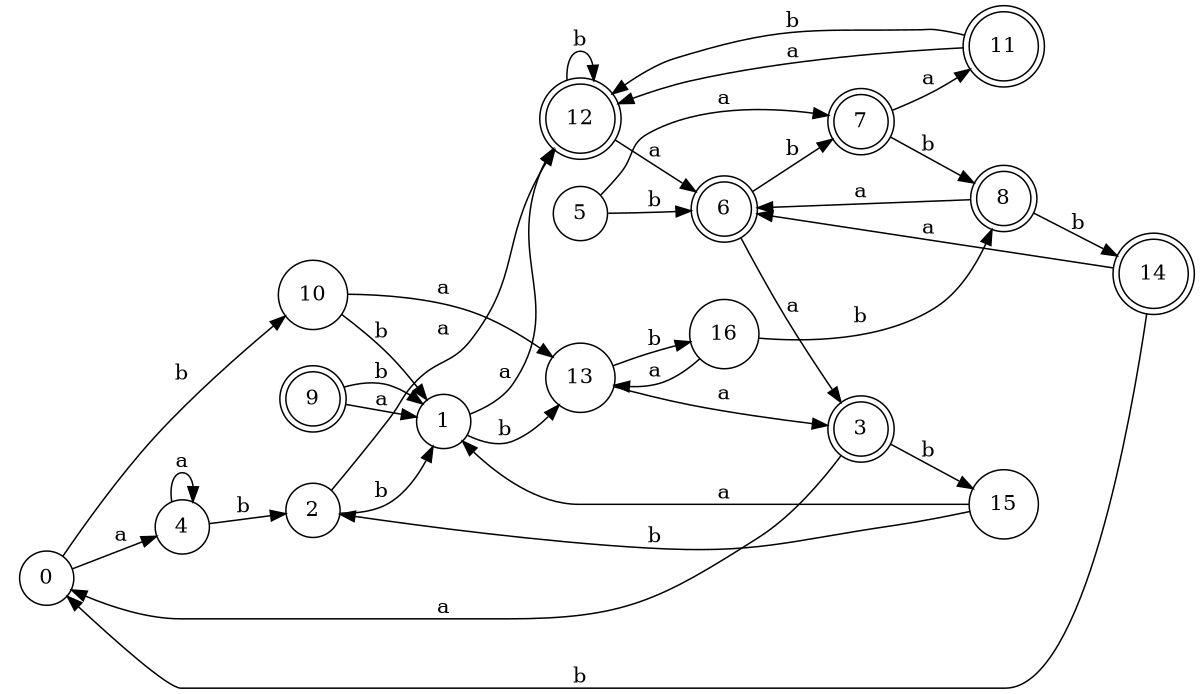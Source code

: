 digraph n14_5 {
__start0 [label="" shape="none"];

rankdir=LR;
size="8,5";

s0 [style="filled", color="black", fillcolor="white" shape="circle", label="0"];
s1 [style="filled", color="black", fillcolor="white" shape="circle", label="1"];
s2 [style="filled", color="black", fillcolor="white" shape="circle", label="2"];
s3 [style="rounded,filled", color="black", fillcolor="white" shape="doublecircle", label="3"];
s4 [style="filled", color="black", fillcolor="white" shape="circle", label="4"];
s5 [style="filled", color="black", fillcolor="white" shape="circle", label="5"];
s6 [style="rounded,filled", color="black", fillcolor="white" shape="doublecircle", label="6"];
s7 [style="rounded,filled", color="black", fillcolor="white" shape="doublecircle", label="7"];
s8 [style="rounded,filled", color="black", fillcolor="white" shape="doublecircle", label="8"];
s9 [style="rounded,filled", color="black", fillcolor="white" shape="doublecircle", label="9"];
s10 [style="filled", color="black", fillcolor="white" shape="circle", label="10"];
s11 [style="rounded,filled", color="black", fillcolor="white" shape="doublecircle", label="11"];
s12 [style="rounded,filled", color="black", fillcolor="white" shape="doublecircle", label="12"];
s13 [style="filled", color="black", fillcolor="white" shape="circle", label="13"];
s14 [style="rounded,filled", color="black", fillcolor="white" shape="doublecircle", label="14"];
s15 [style="filled", color="black", fillcolor="white" shape="circle", label="15"];
s16 [style="filled", color="black", fillcolor="white" shape="circle", label="16"];
s0 -> s4 [label="a"];
s0 -> s10 [label="b"];
s1 -> s12 [label="a"];
s1 -> s13 [label="b"];
s2 -> s12 [label="a"];
s2 -> s1 [label="b"];
s3 -> s0 [label="a"];
s3 -> s15 [label="b"];
s4 -> s4 [label="a"];
s4 -> s2 [label="b"];
s5 -> s7 [label="a"];
s5 -> s6 [label="b"];
s6 -> s3 [label="a"];
s6 -> s7 [label="b"];
s7 -> s11 [label="a"];
s7 -> s8 [label="b"];
s8 -> s6 [label="a"];
s8 -> s14 [label="b"];
s9 -> s1 [label="a"];
s9 -> s1 [label="b"];
s10 -> s13 [label="a"];
s10 -> s1 [label="b"];
s11 -> s12 [label="a"];
s11 -> s12 [label="b"];
s12 -> s6 [label="a"];
s12 -> s12 [label="b"];
s13 -> s3 [label="a"];
s13 -> s16 [label="b"];
s14 -> s6 [label="a"];
s14 -> s0 [label="b"];
s15 -> s1 [label="a"];
s15 -> s2 [label="b"];
s16 -> s13 [label="a"];
s16 -> s8 [label="b"];

}